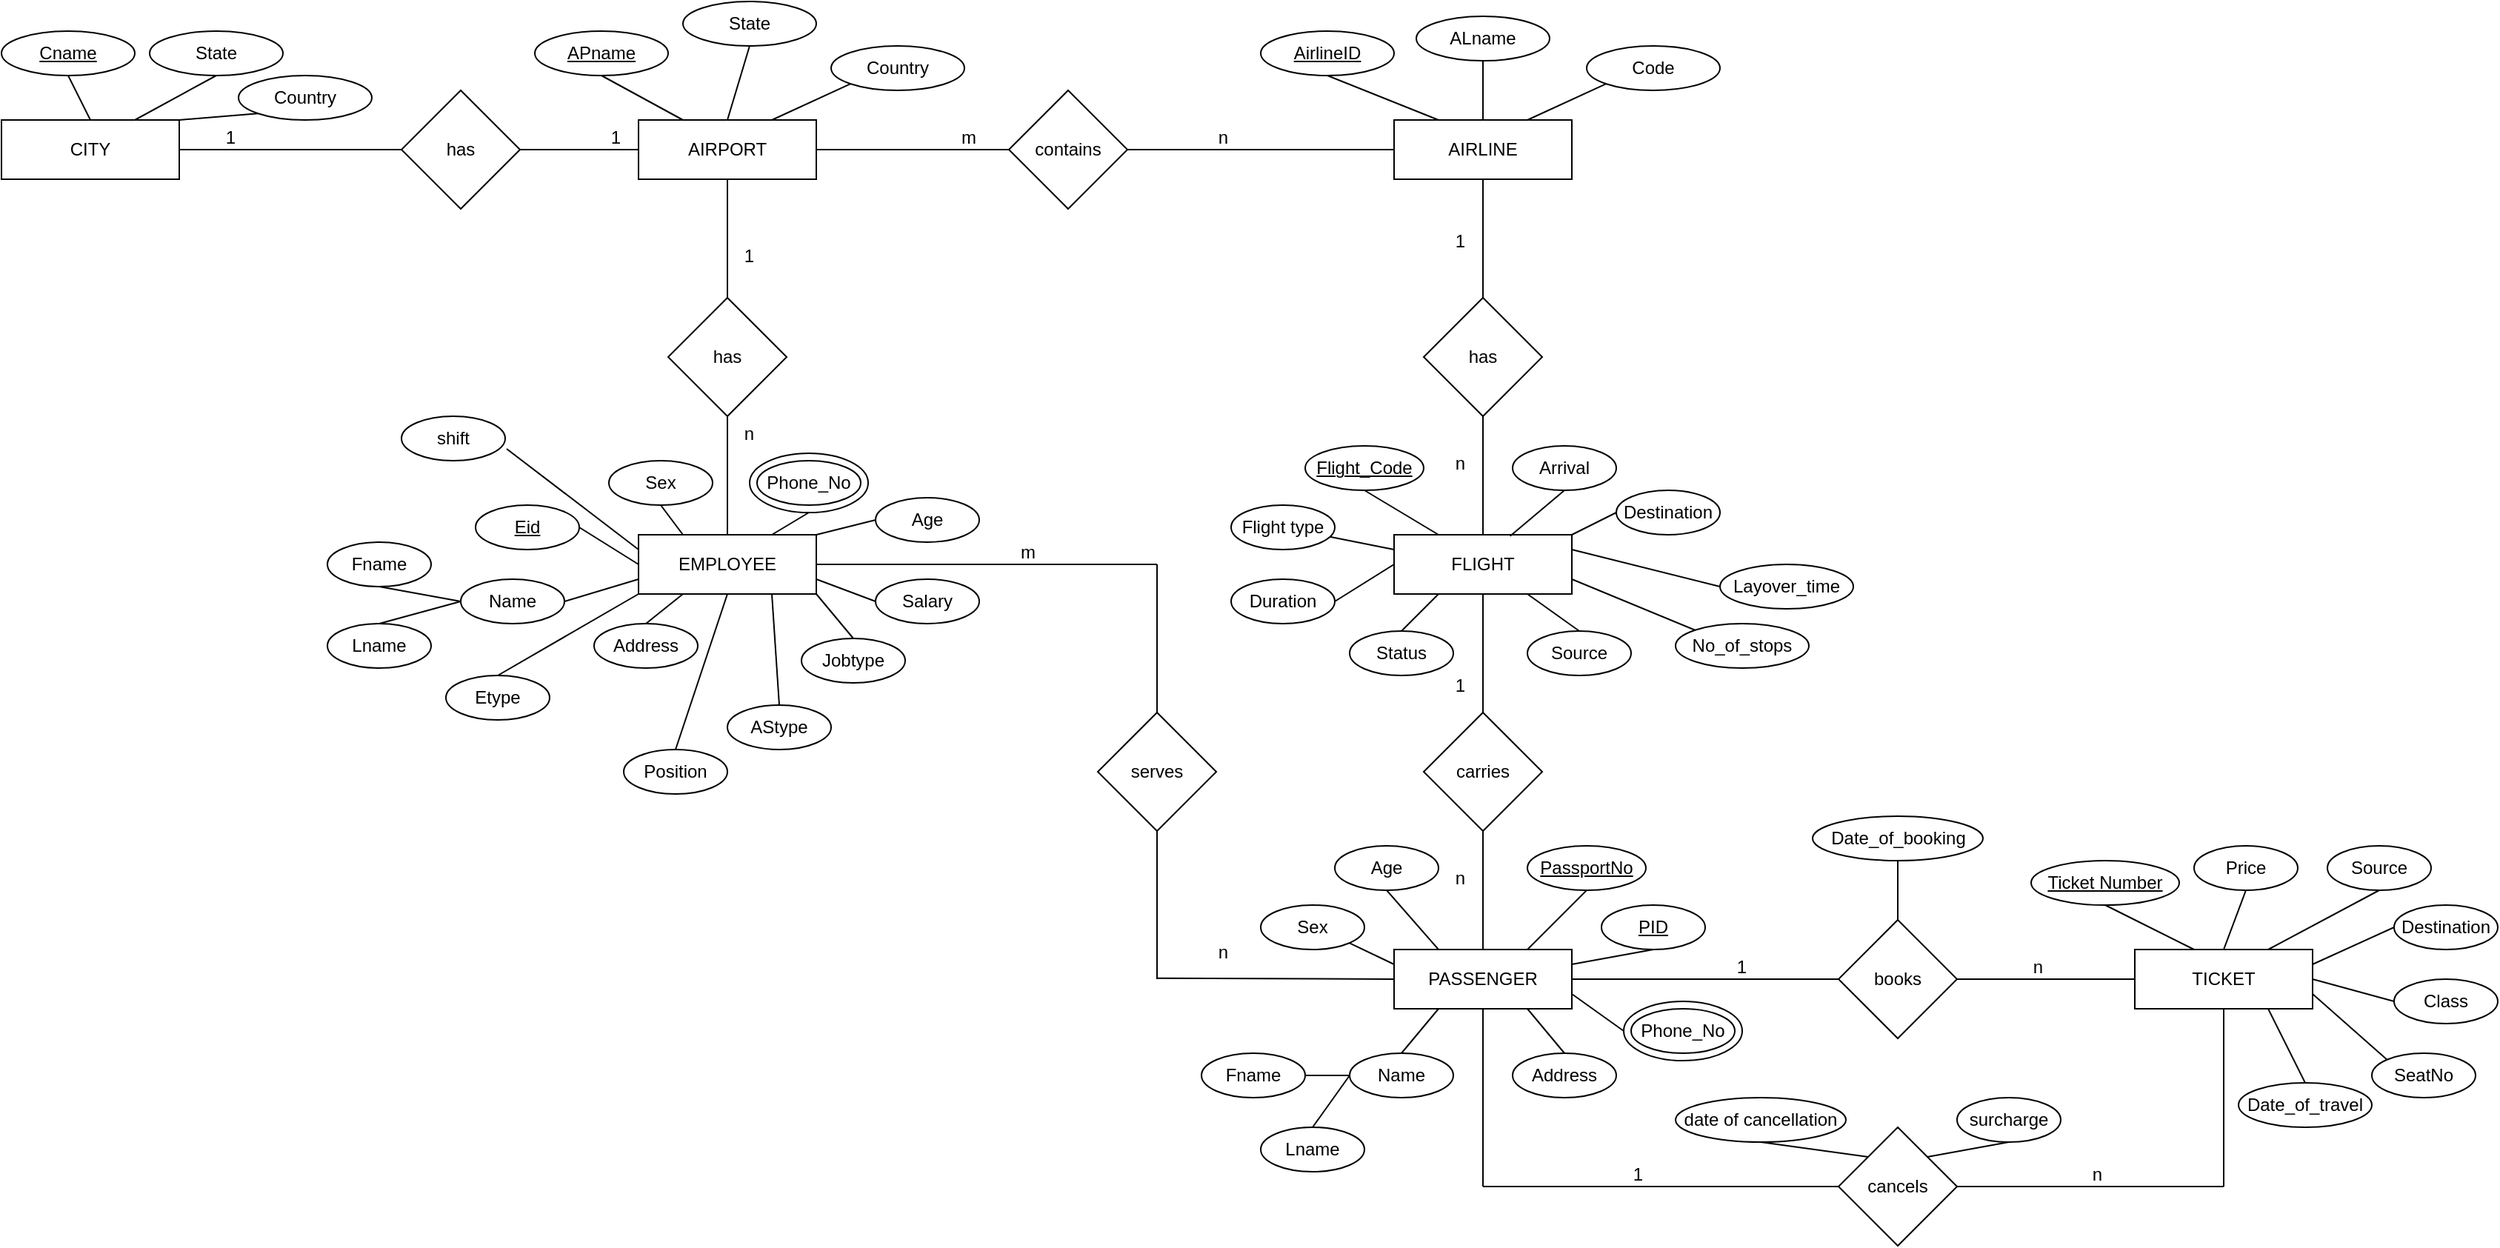 <mxfile version="25.0.1">
  <diagram name="Page-1" id="DBFOczZi0pU3h_HqHNN_">
    <mxGraphModel dx="822" dy="508" grid="1" gridSize="10" guides="1" tooltips="1" connect="1" arrows="1" fold="1" page="1" pageScale="1" pageWidth="1700" pageHeight="1100" math="0" shadow="0">
      <root>
        <mxCell id="0" />
        <mxCell id="1" parent="0" />
        <mxCell id="J7_f9UvJToc5HEitAdjO-156" value="Phone" style="ellipse;whiteSpace=wrap;html=1;" parent="1" vertex="1">
          <mxGeometry x="1095" y="675" width="80" height="40" as="geometry" />
        </mxCell>
        <mxCell id="J7_f9UvJToc5HEitAdjO-72" value="Phone" style="ellipse;whiteSpace=wrap;html=1;fillStyle=auto;" parent="1" vertex="1">
          <mxGeometry x="505" y="305" width="80" height="40" as="geometry" />
        </mxCell>
        <mxCell id="WPUgw3aDF1IEapU8jd4O-1" value="CITY" style="rounded=0;whiteSpace=wrap;html=1;" parent="1" vertex="1">
          <mxGeometry y="80" width="120" height="40" as="geometry" />
        </mxCell>
        <mxCell id="WPUgw3aDF1IEapU8jd4O-2" value="&lt;u&gt;Cname&lt;/u&gt;" style="ellipse;whiteSpace=wrap;html=1;" parent="1" vertex="1">
          <mxGeometry y="20" width="90" height="30" as="geometry" />
        </mxCell>
        <mxCell id="J7_f9UvJToc5HEitAdjO-13" value="" style="endArrow=none;html=1;rounded=0;exitX=0.5;exitY=0;exitDx=0;exitDy=0;entryX=0.5;entryY=1;entryDx=0;entryDy=0;" parent="1" source="WPUgw3aDF1IEapU8jd4O-1" target="WPUgw3aDF1IEapU8jd4O-2" edge="1">
          <mxGeometry width="50" height="50" relative="1" as="geometry">
            <mxPoint x="10" y="100" as="sourcePoint" />
            <mxPoint x="70" y="60" as="targetPoint" />
          </mxGeometry>
        </mxCell>
        <mxCell id="J7_f9UvJToc5HEitAdjO-14" value="State" style="ellipse;whiteSpace=wrap;html=1;" parent="1" vertex="1">
          <mxGeometry x="100" y="20" width="90" height="30" as="geometry" />
        </mxCell>
        <mxCell id="J7_f9UvJToc5HEitAdjO-15" value="Country" style="ellipse;whiteSpace=wrap;html=1;" parent="1" vertex="1">
          <mxGeometry x="160" y="50" width="90" height="30" as="geometry" />
        </mxCell>
        <mxCell id="J7_f9UvJToc5HEitAdjO-16" value="" style="endArrow=none;html=1;rounded=0;entryX=0.5;entryY=1;entryDx=0;entryDy=0;exitX=0.75;exitY=0;exitDx=0;exitDy=0;" parent="1" source="WPUgw3aDF1IEapU8jd4O-1" target="J7_f9UvJToc5HEitAdjO-14" edge="1">
          <mxGeometry width="50" height="50" relative="1" as="geometry">
            <mxPoint x="70" y="110" as="sourcePoint" />
            <mxPoint x="120" y="60" as="targetPoint" />
          </mxGeometry>
        </mxCell>
        <mxCell id="J7_f9UvJToc5HEitAdjO-17" value="" style="endArrow=none;html=1;rounded=0;entryX=0;entryY=1;entryDx=0;entryDy=0;exitX=1;exitY=0;exitDx=0;exitDy=0;" parent="1" source="WPUgw3aDF1IEapU8jd4O-1" target="J7_f9UvJToc5HEitAdjO-15" edge="1">
          <mxGeometry width="50" height="50" relative="1" as="geometry">
            <mxPoint x="110" y="140" as="sourcePoint" />
            <mxPoint x="160" y="90" as="targetPoint" />
          </mxGeometry>
        </mxCell>
        <mxCell id="J7_f9UvJToc5HEitAdjO-19" value="has" style="rhombus;whiteSpace=wrap;html=1;" parent="1" vertex="1">
          <mxGeometry x="270" y="60" width="80" height="80" as="geometry" />
        </mxCell>
        <mxCell id="J7_f9UvJToc5HEitAdjO-22" value="AIRPORT" style="rounded=0;whiteSpace=wrap;html=1;" parent="1" vertex="1">
          <mxGeometry x="430" y="80" width="120" height="40" as="geometry" />
        </mxCell>
        <mxCell id="J7_f9UvJToc5HEitAdjO-23" value="Country" style="ellipse;whiteSpace=wrap;html=1;" parent="1" vertex="1">
          <mxGeometry x="560" y="30" width="90" height="30" as="geometry" />
        </mxCell>
        <mxCell id="J7_f9UvJToc5HEitAdjO-24" value="State" style="ellipse;whiteSpace=wrap;html=1;" parent="1" vertex="1">
          <mxGeometry x="460" width="90" height="30" as="geometry" />
        </mxCell>
        <mxCell id="J7_f9UvJToc5HEitAdjO-25" value="&lt;u&gt;APname&lt;/u&gt;" style="ellipse;whiteSpace=wrap;html=1;" parent="1" vertex="1">
          <mxGeometry x="360" y="20" width="90" height="30" as="geometry" />
        </mxCell>
        <mxCell id="J7_f9UvJToc5HEitAdjO-26" value="" style="endArrow=none;html=1;rounded=0;entryX=0.5;entryY=1;entryDx=0;entryDy=0;exitX=0.25;exitY=0;exitDx=0;exitDy=0;" parent="1" source="J7_f9UvJToc5HEitAdjO-22" target="J7_f9UvJToc5HEitAdjO-25" edge="1">
          <mxGeometry width="50" height="50" relative="1" as="geometry">
            <mxPoint x="440" y="100" as="sourcePoint" />
            <mxPoint x="490" y="50" as="targetPoint" />
          </mxGeometry>
        </mxCell>
        <mxCell id="J7_f9UvJToc5HEitAdjO-27" value="" style="endArrow=none;html=1;rounded=0;entryX=0;entryY=1;entryDx=0;entryDy=0;exitX=0.75;exitY=0;exitDx=0;exitDy=0;" parent="1" source="J7_f9UvJToc5HEitAdjO-22" target="J7_f9UvJToc5HEitAdjO-23" edge="1">
          <mxGeometry width="50" height="50" relative="1" as="geometry">
            <mxPoint x="560" y="80" as="sourcePoint" />
            <mxPoint x="505" y="50" as="targetPoint" />
          </mxGeometry>
        </mxCell>
        <mxCell id="J7_f9UvJToc5HEitAdjO-28" value="" style="endArrow=none;html=1;rounded=0;entryX=0.5;entryY=1;entryDx=0;entryDy=0;exitX=0.5;exitY=0;exitDx=0;exitDy=0;" parent="1" source="J7_f9UvJToc5HEitAdjO-22" target="J7_f9UvJToc5HEitAdjO-24" edge="1">
          <mxGeometry width="50" height="50" relative="1" as="geometry">
            <mxPoint x="532.5" y="70" as="sourcePoint" />
            <mxPoint x="477.5" y="40" as="targetPoint" />
          </mxGeometry>
        </mxCell>
        <mxCell id="J7_f9UvJToc5HEitAdjO-29" value="" style="endArrow=none;html=1;rounded=0;exitX=1;exitY=0.5;exitDx=0;exitDy=0;entryX=0;entryY=0.5;entryDx=0;entryDy=0;" parent="1" source="J7_f9UvJToc5HEitAdjO-22" target="J7_f9UvJToc5HEitAdjO-31" edge="1">
          <mxGeometry width="50" height="50" relative="1" as="geometry">
            <mxPoint x="570" y="99.5" as="sourcePoint" />
            <mxPoint x="670" y="110" as="targetPoint" />
          </mxGeometry>
        </mxCell>
        <mxCell id="J7_f9UvJToc5HEitAdjO-31" value="contains" style="rhombus;whiteSpace=wrap;html=1;" parent="1" vertex="1">
          <mxGeometry x="680" y="60" width="80" height="80" as="geometry" />
        </mxCell>
        <mxCell id="J7_f9UvJToc5HEitAdjO-34" value="AIRLINE" style="rounded=0;whiteSpace=wrap;html=1;" parent="1" vertex="1">
          <mxGeometry x="940" y="80" width="120" height="40" as="geometry" />
        </mxCell>
        <mxCell id="J7_f9UvJToc5HEitAdjO-35" value="Code" style="ellipse;whiteSpace=wrap;html=1;" parent="1" vertex="1">
          <mxGeometry x="1070" y="30" width="90" height="30" as="geometry" />
        </mxCell>
        <mxCell id="J7_f9UvJToc5HEitAdjO-36" value="ALname" style="ellipse;whiteSpace=wrap;html=1;" parent="1" vertex="1">
          <mxGeometry x="955" y="10" width="90" height="30" as="geometry" />
        </mxCell>
        <mxCell id="J7_f9UvJToc5HEitAdjO-37" value="&lt;u&gt;AirlineID&lt;/u&gt;" style="ellipse;whiteSpace=wrap;html=1;" parent="1" vertex="1">
          <mxGeometry x="850" y="20" width="90" height="30" as="geometry" />
        </mxCell>
        <mxCell id="J7_f9UvJToc5HEitAdjO-38" value="" style="endArrow=none;html=1;rounded=0;entryX=0.5;entryY=1;entryDx=0;entryDy=0;exitX=0.25;exitY=0;exitDx=0;exitDy=0;" parent="1" source="J7_f9UvJToc5HEitAdjO-34" target="J7_f9UvJToc5HEitAdjO-37" edge="1">
          <mxGeometry width="50" height="50" relative="1" as="geometry">
            <mxPoint x="860" y="110" as="sourcePoint" />
            <mxPoint x="910" y="60" as="targetPoint" />
          </mxGeometry>
        </mxCell>
        <mxCell id="J7_f9UvJToc5HEitAdjO-39" value="" style="endArrow=none;html=1;rounded=0;entryX=0.5;entryY=1;entryDx=0;entryDy=0;exitX=0.5;exitY=0;exitDx=0;exitDy=0;" parent="1" source="J7_f9UvJToc5HEitAdjO-34" target="J7_f9UvJToc5HEitAdjO-36" edge="1">
          <mxGeometry width="50" height="50" relative="1" as="geometry">
            <mxPoint x="890" y="100" as="sourcePoint" />
            <mxPoint x="940" y="50" as="targetPoint" />
          </mxGeometry>
        </mxCell>
        <mxCell id="J7_f9UvJToc5HEitAdjO-40" value="" style="endArrow=none;html=1;rounded=0;entryX=0;entryY=1;entryDx=0;entryDy=0;exitX=0.75;exitY=0;exitDx=0;exitDy=0;" parent="1" source="J7_f9UvJToc5HEitAdjO-34" target="J7_f9UvJToc5HEitAdjO-35" edge="1">
          <mxGeometry width="50" height="50" relative="1" as="geometry">
            <mxPoint x="930" y="70" as="sourcePoint" />
            <mxPoint x="940" y="50" as="targetPoint" />
          </mxGeometry>
        </mxCell>
        <mxCell id="J7_f9UvJToc5HEitAdjO-42" value="has" style="rhombus;whiteSpace=wrap;html=1;" parent="1" vertex="1">
          <mxGeometry x="960" y="200" width="80" height="80" as="geometry" />
        </mxCell>
        <mxCell id="J7_f9UvJToc5HEitAdjO-46" value="has" style="rhombus;whiteSpace=wrap;html=1;" parent="1" vertex="1">
          <mxGeometry x="450" y="200" width="80" height="80" as="geometry" />
        </mxCell>
        <mxCell id="J7_f9UvJToc5HEitAdjO-48" value="" style="endArrow=none;html=1;rounded=0;entryX=0.5;entryY=1;entryDx=0;entryDy=0;exitX=0.5;exitY=0;exitDx=0;exitDy=0;" parent="1" source="J7_f9UvJToc5HEitAdjO-49" target="J7_f9UvJToc5HEitAdjO-46" edge="1">
          <mxGeometry width="50" height="50" relative="1" as="geometry">
            <mxPoint x="490" y="340" as="sourcePoint" />
            <mxPoint x="560" y="340" as="targetPoint" />
          </mxGeometry>
        </mxCell>
        <mxCell id="J7_f9UvJToc5HEitAdjO-49" value="EMPLOYEE" style="rounded=0;whiteSpace=wrap;html=1;" parent="1" vertex="1">
          <mxGeometry x="430" y="360" width="120" height="40" as="geometry" />
        </mxCell>
        <mxCell id="J7_f9UvJToc5HEitAdjO-59" value="Phone_No" style="ellipse;whiteSpace=wrap;html=1;fillStyle=auto;" parent="1" vertex="1">
          <mxGeometry x="510" y="310" width="70" height="30" as="geometry" />
        </mxCell>
        <mxCell id="J7_f9UvJToc5HEitAdjO-60" value="Age" style="ellipse;whiteSpace=wrap;html=1;" parent="1" vertex="1">
          <mxGeometry x="590" y="335" width="70" height="30" as="geometry" />
        </mxCell>
        <mxCell id="J7_f9UvJToc5HEitAdjO-61" value="Salary" style="ellipse;whiteSpace=wrap;html=1;" parent="1" vertex="1">
          <mxGeometry x="590" y="390" width="70" height="30" as="geometry" />
        </mxCell>
        <mxCell id="J7_f9UvJToc5HEitAdjO-62" value="Jobtype" style="ellipse;whiteSpace=wrap;html=1;" parent="1" vertex="1">
          <mxGeometry x="540" y="430" width="70" height="30" as="geometry" />
        </mxCell>
        <mxCell id="J7_f9UvJToc5HEitAdjO-63" value="Address" style="ellipse;whiteSpace=wrap;html=1;" parent="1" vertex="1">
          <mxGeometry x="400" y="420" width="70" height="30" as="geometry" />
        </mxCell>
        <mxCell id="J7_f9UvJToc5HEitAdjO-64" value="Lname" style="ellipse;whiteSpace=wrap;html=1;" parent="1" vertex="1">
          <mxGeometry x="220" y="420" width="70" height="30" as="geometry" />
        </mxCell>
        <mxCell id="J7_f9UvJToc5HEitAdjO-65" value="Fname" style="ellipse;whiteSpace=wrap;html=1;" parent="1" vertex="1">
          <mxGeometry x="220" y="365" width="70" height="30" as="geometry" />
        </mxCell>
        <mxCell id="J7_f9UvJToc5HEitAdjO-66" value="Name" style="ellipse;whiteSpace=wrap;html=1;" parent="1" vertex="1">
          <mxGeometry x="310" y="390" width="70" height="30" as="geometry" />
        </mxCell>
        <mxCell id="J7_f9UvJToc5HEitAdjO-67" value="&lt;u&gt;Eid&lt;/u&gt;" style="ellipse;whiteSpace=wrap;html=1;" parent="1" vertex="1">
          <mxGeometry x="320" y="340" width="70" height="30" as="geometry" />
        </mxCell>
        <mxCell id="J7_f9UvJToc5HEitAdjO-68" value="Sex" style="ellipse;whiteSpace=wrap;html=1;" parent="1" vertex="1">
          <mxGeometry x="410" y="310" width="70" height="30" as="geometry" />
        </mxCell>
        <mxCell id="J7_f9UvJToc5HEitAdjO-69" value="" style="endArrow=none;html=1;rounded=0;entryX=0;entryY=0.5;entryDx=0;entryDy=0;exitX=1;exitY=0;exitDx=0;exitDy=0;" parent="1" source="J7_f9UvJToc5HEitAdjO-49" target="J7_f9UvJToc5HEitAdjO-60" edge="1">
          <mxGeometry width="50" height="50" relative="1" as="geometry">
            <mxPoint x="490" y="400" as="sourcePoint" />
            <mxPoint x="540" y="350" as="targetPoint" />
          </mxGeometry>
        </mxCell>
        <mxCell id="J7_f9UvJToc5HEitAdjO-70" value="" style="endArrow=none;html=1;rounded=0;entryX=0.5;entryY=1;entryDx=0;entryDy=0;exitX=0.75;exitY=0;exitDx=0;exitDy=0;" parent="1" source="J7_f9UvJToc5HEitAdjO-49" target="J7_f9UvJToc5HEitAdjO-72" edge="1">
          <mxGeometry width="50" height="50" relative="1" as="geometry">
            <mxPoint x="460" y="400" as="sourcePoint" />
            <mxPoint x="510" y="350" as="targetPoint" />
          </mxGeometry>
        </mxCell>
        <mxCell id="J7_f9UvJToc5HEitAdjO-73" value="" style="endArrow=none;html=1;rounded=0;entryX=0;entryY=0.5;entryDx=0;entryDy=0;exitX=1;exitY=0.75;exitDx=0;exitDy=0;" parent="1" source="J7_f9UvJToc5HEitAdjO-49" target="J7_f9UvJToc5HEitAdjO-61" edge="1">
          <mxGeometry width="50" height="50" relative="1" as="geometry">
            <mxPoint x="490" y="430" as="sourcePoint" />
            <mxPoint x="540" y="380" as="targetPoint" />
          </mxGeometry>
        </mxCell>
        <mxCell id="J7_f9UvJToc5HEitAdjO-74" value="" style="endArrow=none;html=1;rounded=0;entryX=1;entryY=1;entryDx=0;entryDy=0;exitX=0.5;exitY=0;exitDx=0;exitDy=0;" parent="1" source="J7_f9UvJToc5HEitAdjO-62" target="J7_f9UvJToc5HEitAdjO-49" edge="1">
          <mxGeometry width="50" height="50" relative="1" as="geometry">
            <mxPoint x="450" y="490" as="sourcePoint" />
            <mxPoint x="500" y="440" as="targetPoint" />
          </mxGeometry>
        </mxCell>
        <mxCell id="J7_f9UvJToc5HEitAdjO-75" value="" style="endArrow=none;html=1;rounded=0;exitX=0.5;exitY=0;exitDx=0;exitDy=0;entryX=0.25;entryY=1;entryDx=0;entryDy=0;" parent="1" source="J7_f9UvJToc5HEitAdjO-63" target="J7_f9UvJToc5HEitAdjO-49" edge="1">
          <mxGeometry width="50" height="50" relative="1" as="geometry">
            <mxPoint x="465" y="480" as="sourcePoint" />
            <mxPoint x="515" y="430" as="targetPoint" />
          </mxGeometry>
        </mxCell>
        <mxCell id="J7_f9UvJToc5HEitAdjO-76" value="" style="endArrow=none;html=1;rounded=0;entryX=0;entryY=0.75;entryDx=0;entryDy=0;exitX=1;exitY=0.5;exitDx=0;exitDy=0;" parent="1" source="J7_f9UvJToc5HEitAdjO-66" target="J7_f9UvJToc5HEitAdjO-49" edge="1">
          <mxGeometry width="50" height="50" relative="1" as="geometry">
            <mxPoint x="350" y="460" as="sourcePoint" />
            <mxPoint x="400" y="410" as="targetPoint" />
          </mxGeometry>
        </mxCell>
        <mxCell id="J7_f9UvJToc5HEitAdjO-77" value="" style="endArrow=none;html=1;rounded=0;entryX=0;entryY=0.5;entryDx=0;entryDy=0;exitX=1;exitY=0.5;exitDx=0;exitDy=0;" parent="1" source="J7_f9UvJToc5HEitAdjO-67" target="J7_f9UvJToc5HEitAdjO-49" edge="1">
          <mxGeometry width="50" height="50" relative="1" as="geometry">
            <mxPoint x="360" y="430" as="sourcePoint" />
            <mxPoint x="410" y="380" as="targetPoint" />
          </mxGeometry>
        </mxCell>
        <mxCell id="J7_f9UvJToc5HEitAdjO-78" value="" style="endArrow=none;html=1;rounded=0;entryX=0.5;entryY=1;entryDx=0;entryDy=0;exitX=0.25;exitY=0;exitDx=0;exitDy=0;" parent="1" source="J7_f9UvJToc5HEitAdjO-49" target="J7_f9UvJToc5HEitAdjO-68" edge="1">
          <mxGeometry width="50" height="50" relative="1" as="geometry">
            <mxPoint x="490" y="430" as="sourcePoint" />
            <mxPoint x="540" y="380" as="targetPoint" />
          </mxGeometry>
        </mxCell>
        <mxCell id="J7_f9UvJToc5HEitAdjO-79" value="" style="endArrow=none;html=1;rounded=0;entryX=0;entryY=0.5;entryDx=0;entryDy=0;exitX=0.5;exitY=1;exitDx=0;exitDy=0;" parent="1" source="J7_f9UvJToc5HEitAdjO-65" target="J7_f9UvJToc5HEitAdjO-66" edge="1">
          <mxGeometry width="50" height="50" relative="1" as="geometry">
            <mxPoint x="260" y="490" as="sourcePoint" />
            <mxPoint x="310" y="440" as="targetPoint" />
          </mxGeometry>
        </mxCell>
        <mxCell id="J7_f9UvJToc5HEitAdjO-80" value="" style="endArrow=none;html=1;rounded=0;entryX=0;entryY=0.5;entryDx=0;entryDy=0;exitX=0.5;exitY=0;exitDx=0;exitDy=0;" parent="1" source="J7_f9UvJToc5HEitAdjO-64" target="J7_f9UvJToc5HEitAdjO-66" edge="1">
          <mxGeometry width="50" height="50" relative="1" as="geometry">
            <mxPoint x="265" y="405" as="sourcePoint" />
            <mxPoint x="320" y="415" as="targetPoint" />
          </mxGeometry>
        </mxCell>
        <mxCell id="J7_f9UvJToc5HEitAdjO-101" value="AStype" style="ellipse;whiteSpace=wrap;html=1;" parent="1" vertex="1">
          <mxGeometry x="490" y="475" width="70" height="30" as="geometry" />
        </mxCell>
        <mxCell id="J7_f9UvJToc5HEitAdjO-102" value="Position" style="ellipse;whiteSpace=wrap;html=1;" parent="1" vertex="1">
          <mxGeometry x="420" y="505" width="70" height="30" as="geometry" />
        </mxCell>
        <mxCell id="J7_f9UvJToc5HEitAdjO-103" value="shift" style="ellipse;whiteSpace=wrap;html=1;" parent="1" vertex="1">
          <mxGeometry x="270" y="280" width="70" height="30" as="geometry" />
        </mxCell>
        <mxCell id="J7_f9UvJToc5HEitAdjO-104" value="Etype" style="ellipse;whiteSpace=wrap;html=1;" parent="1" vertex="1">
          <mxGeometry x="300" y="455" width="70" height="30" as="geometry" />
        </mxCell>
        <mxCell id="J7_f9UvJToc5HEitAdjO-106" value="" style="endArrow=none;html=1;rounded=0;entryX=0;entryY=1;entryDx=0;entryDy=0;exitX=0.5;exitY=0;exitDx=0;exitDy=0;" parent="1" source="J7_f9UvJToc5HEitAdjO-104" target="J7_f9UvJToc5HEitAdjO-49" edge="1">
          <mxGeometry width="50" height="50" relative="1" as="geometry">
            <mxPoint x="240" y="660" as="sourcePoint" />
            <mxPoint x="325" y="590" as="targetPoint" />
          </mxGeometry>
        </mxCell>
        <mxCell id="J7_f9UvJToc5HEitAdjO-107" value="" style="endArrow=none;html=1;rounded=0;entryX=1.014;entryY=0.733;entryDx=0;entryDy=0;exitX=0;exitY=0.25;exitDx=0;exitDy=0;entryPerimeter=0;" parent="1" source="J7_f9UvJToc5HEitAdjO-49" target="J7_f9UvJToc5HEitAdjO-103" edge="1">
          <mxGeometry width="50" height="50" relative="1" as="geometry">
            <mxPoint x="430" y="590" as="sourcePoint" />
            <mxPoint x="560" y="540" as="targetPoint" />
          </mxGeometry>
        </mxCell>
        <mxCell id="J7_f9UvJToc5HEitAdjO-108" value="" style="endArrow=none;html=1;rounded=0;entryX=0.5;entryY=1;entryDx=0;entryDy=0;exitX=0.5;exitY=0;exitDx=0;exitDy=0;" parent="1" source="J7_f9UvJToc5HEitAdjO-102" target="J7_f9UvJToc5HEitAdjO-49" edge="1">
          <mxGeometry width="50" height="50" relative="1" as="geometry">
            <mxPoint x="560" y="600" as="sourcePoint" />
            <mxPoint x="535" y="590" as="targetPoint" />
          </mxGeometry>
        </mxCell>
        <mxCell id="J7_f9UvJToc5HEitAdjO-109" value="" style="endArrow=none;html=1;rounded=0;exitX=0.5;exitY=0;exitDx=0;exitDy=0;entryX=0.75;entryY=1;entryDx=0;entryDy=0;" parent="1" source="J7_f9UvJToc5HEitAdjO-101" target="J7_f9UvJToc5HEitAdjO-49" edge="1">
          <mxGeometry width="50" height="50" relative="1" as="geometry">
            <mxPoint x="590" y="610" as="sourcePoint" />
            <mxPoint x="645" y="590" as="targetPoint" />
          </mxGeometry>
        </mxCell>
        <mxCell id="J7_f9UvJToc5HEitAdjO-110" value="" style="endArrow=none;html=1;rounded=0;exitX=1;exitY=0.5;exitDx=0;exitDy=0;" parent="1" source="J7_f9UvJToc5HEitAdjO-49" edge="1">
          <mxGeometry width="50" height="50" relative="1" as="geometry">
            <mxPoint x="700" y="415" as="sourcePoint" />
            <mxPoint x="780" y="380" as="targetPoint" />
          </mxGeometry>
        </mxCell>
        <mxCell id="J7_f9UvJToc5HEitAdjO-111" value="" style="endArrow=none;html=1;rounded=0;exitX=0.5;exitY=0;exitDx=0;exitDy=0;" parent="1" source="J7_f9UvJToc5HEitAdjO-112" edge="1">
          <mxGeometry width="50" height="50" relative="1" as="geometry">
            <mxPoint x="820" y="490" as="sourcePoint" />
            <mxPoint x="780" y="380" as="targetPoint" />
          </mxGeometry>
        </mxCell>
        <mxCell id="J7_f9UvJToc5HEitAdjO-112" value="serves" style="rhombus;whiteSpace=wrap;html=1;" parent="1" vertex="1">
          <mxGeometry x="740" y="480" width="80" height="80" as="geometry" />
        </mxCell>
        <mxCell id="J7_f9UvJToc5HEitAdjO-113" value="" style="endArrow=none;html=1;rounded=0;entryX=0.5;entryY=1;entryDx=0;entryDy=0;" parent="1" target="J7_f9UvJToc5HEitAdjO-112" edge="1">
          <mxGeometry width="50" height="50" relative="1" as="geometry">
            <mxPoint x="780" y="660" as="sourcePoint" />
            <mxPoint x="860" y="610" as="targetPoint" />
          </mxGeometry>
        </mxCell>
        <mxCell id="J7_f9UvJToc5HEitAdjO-114" value="" style="endArrow=none;html=1;rounded=0;entryX=0;entryY=0.5;entryDx=0;entryDy=0;" parent="1" target="J7_f9UvJToc5HEitAdjO-137" edge="1">
          <mxGeometry width="50" height="50" relative="1" as="geometry">
            <mxPoint x="780" y="659.41" as="sourcePoint" />
            <mxPoint x="860" y="659.41" as="targetPoint" />
          </mxGeometry>
        </mxCell>
        <mxCell id="J7_f9UvJToc5HEitAdjO-116" value="FLIGHT" style="rounded=0;whiteSpace=wrap;html=1;" parent="1" vertex="1">
          <mxGeometry x="940" y="360" width="120" height="40" as="geometry" />
        </mxCell>
        <mxCell id="J7_f9UvJToc5HEitAdjO-117" value="&lt;u&gt;Flight_Code&lt;/u&gt;" style="ellipse;whiteSpace=wrap;html=1;" parent="1" vertex="1">
          <mxGeometry x="880" y="300" width="80" height="30" as="geometry" />
        </mxCell>
        <mxCell id="J7_f9UvJToc5HEitAdjO-118" value="Flight type" style="ellipse;whiteSpace=wrap;html=1;" parent="1" vertex="1">
          <mxGeometry x="830" y="340" width="70" height="30" as="geometry" />
        </mxCell>
        <mxCell id="J7_f9UvJToc5HEitAdjO-119" value="Duration" style="ellipse;whiteSpace=wrap;html=1;" parent="1" vertex="1">
          <mxGeometry x="830" y="390" width="70" height="30" as="geometry" />
        </mxCell>
        <mxCell id="J7_f9UvJToc5HEitAdjO-120" value="Status" style="ellipse;whiteSpace=wrap;html=1;" parent="1" vertex="1">
          <mxGeometry x="910" y="425" width="70" height="30" as="geometry" />
        </mxCell>
        <mxCell id="J7_f9UvJToc5HEitAdjO-122" value="Arrival" style="ellipse;whiteSpace=wrap;html=1;" parent="1" vertex="1">
          <mxGeometry x="1020" y="300" width="70" height="30" as="geometry" />
        </mxCell>
        <mxCell id="J7_f9UvJToc5HEitAdjO-123" value="Destination" style="ellipse;whiteSpace=wrap;html=1;" parent="1" vertex="1">
          <mxGeometry x="1090" y="330" width="70" height="30" as="geometry" />
        </mxCell>
        <mxCell id="J7_f9UvJToc5HEitAdjO-124" value="Source" style="ellipse;whiteSpace=wrap;html=1;" parent="1" vertex="1">
          <mxGeometry x="1030" y="425" width="70" height="30" as="geometry" />
        </mxCell>
        <mxCell id="J7_f9UvJToc5HEitAdjO-127" value="" style="endArrow=none;html=1;rounded=0;entryX=0.25;entryY=0;entryDx=0;entryDy=0;exitX=0.5;exitY=1;exitDx=0;exitDy=0;" parent="1" source="J7_f9UvJToc5HEitAdjO-117" target="J7_f9UvJToc5HEitAdjO-116" edge="1">
          <mxGeometry width="50" height="50" relative="1" as="geometry">
            <mxPoint x="870" y="490" as="sourcePoint" />
            <mxPoint x="920" y="440" as="targetPoint" />
          </mxGeometry>
        </mxCell>
        <mxCell id="J7_f9UvJToc5HEitAdjO-128" value="" style="endArrow=none;html=1;rounded=0;entryX=0;entryY=0.25;entryDx=0;entryDy=0;" parent="1" source="J7_f9UvJToc5HEitAdjO-118" target="J7_f9UvJToc5HEitAdjO-116" edge="1">
          <mxGeometry width="50" height="50" relative="1" as="geometry">
            <mxPoint x="870" y="470" as="sourcePoint" />
            <mxPoint x="920" y="420" as="targetPoint" />
          </mxGeometry>
        </mxCell>
        <mxCell id="J7_f9UvJToc5HEitAdjO-129" value="" style="endArrow=none;html=1;rounded=0;entryX=0;entryY=0.5;entryDx=0;entryDy=0;exitX=1;exitY=0.5;exitDx=0;exitDy=0;" parent="1" source="J7_f9UvJToc5HEitAdjO-119" target="J7_f9UvJToc5HEitAdjO-116" edge="1">
          <mxGeometry width="50" height="50" relative="1" as="geometry">
            <mxPoint x="870" y="470" as="sourcePoint" />
            <mxPoint x="920" y="420" as="targetPoint" />
          </mxGeometry>
        </mxCell>
        <mxCell id="J7_f9UvJToc5HEitAdjO-130" value="" style="endArrow=none;html=1;rounded=0;entryX=0.5;entryY=0;entryDx=0;entryDy=0;exitX=0.25;exitY=1;exitDx=0;exitDy=0;" parent="1" source="J7_f9UvJToc5HEitAdjO-116" target="J7_f9UvJToc5HEitAdjO-120" edge="1">
          <mxGeometry width="50" height="50" relative="1" as="geometry">
            <mxPoint x="870" y="470" as="sourcePoint" />
            <mxPoint x="920" y="420" as="targetPoint" />
          </mxGeometry>
        </mxCell>
        <mxCell id="J7_f9UvJToc5HEitAdjO-131" value="" style="endArrow=none;html=1;rounded=0;entryX=0.5;entryY=0;entryDx=0;entryDy=0;exitX=0.75;exitY=1;exitDx=0;exitDy=0;" parent="1" source="J7_f9UvJToc5HEitAdjO-116" target="J7_f9UvJToc5HEitAdjO-124" edge="1">
          <mxGeometry width="50" height="50" relative="1" as="geometry">
            <mxPoint x="870" y="470" as="sourcePoint" />
            <mxPoint x="920" y="420" as="targetPoint" />
          </mxGeometry>
        </mxCell>
        <mxCell id="J7_f9UvJToc5HEitAdjO-132" value="" style="endArrow=none;html=1;rounded=0;entryX=0.5;entryY=1;entryDx=0;entryDy=0;exitX=0.653;exitY=0.021;exitDx=0;exitDy=0;exitPerimeter=0;" parent="1" source="J7_f9UvJToc5HEitAdjO-116" target="J7_f9UvJToc5HEitAdjO-122" edge="1">
          <mxGeometry width="50" height="50" relative="1" as="geometry">
            <mxPoint x="900" y="430" as="sourcePoint" />
            <mxPoint x="950" y="380" as="targetPoint" />
          </mxGeometry>
        </mxCell>
        <mxCell id="J7_f9UvJToc5HEitAdjO-133" value="" style="endArrow=none;html=1;rounded=0;entryX=0;entryY=0.5;entryDx=0;entryDy=0;" parent="1" target="J7_f9UvJToc5HEitAdjO-123" edge="1">
          <mxGeometry width="50" height="50" relative="1" as="geometry">
            <mxPoint x="1060" y="360" as="sourcePoint" />
            <mxPoint x="950" y="380" as="targetPoint" />
          </mxGeometry>
        </mxCell>
        <mxCell id="J7_f9UvJToc5HEitAdjO-135" value="carries" style="rhombus;whiteSpace=wrap;html=1;" parent="1" vertex="1">
          <mxGeometry x="960" y="480" width="80" height="80" as="geometry" />
        </mxCell>
        <mxCell id="J7_f9UvJToc5HEitAdjO-137" value="PASSENGER" style="rounded=0;whiteSpace=wrap;html=1;" parent="1" vertex="1">
          <mxGeometry x="940" y="640" width="120" height="40" as="geometry" />
        </mxCell>
        <mxCell id="J7_f9UvJToc5HEitAdjO-138" value="&lt;u&gt;PassportNo&lt;/u&gt;" style="ellipse;whiteSpace=wrap;html=1;" parent="1" vertex="1">
          <mxGeometry x="1030" y="570" width="80" height="30" as="geometry" />
        </mxCell>
        <mxCell id="J7_f9UvJToc5HEitAdjO-139" value="Name" style="ellipse;whiteSpace=wrap;html=1;" parent="1" vertex="1">
          <mxGeometry x="910" y="710" width="70" height="30" as="geometry" />
        </mxCell>
        <mxCell id="J7_f9UvJToc5HEitAdjO-140" value="Sex" style="ellipse;whiteSpace=wrap;html=1;" parent="1" vertex="1">
          <mxGeometry x="850" y="610" width="70" height="30" as="geometry" />
        </mxCell>
        <mxCell id="J7_f9UvJToc5HEitAdjO-141" value="Age" style="ellipse;whiteSpace=wrap;html=1;" parent="1" vertex="1">
          <mxGeometry x="900" y="570" width="70" height="30" as="geometry" />
        </mxCell>
        <mxCell id="J7_f9UvJToc5HEitAdjO-142" value="&lt;u&gt;PID&lt;/u&gt;" style="ellipse;whiteSpace=wrap;html=1;" parent="1" vertex="1">
          <mxGeometry x="1080" y="610" width="70" height="30" as="geometry" />
        </mxCell>
        <mxCell id="J7_f9UvJToc5HEitAdjO-143" value="Fname" style="ellipse;whiteSpace=wrap;html=1;" parent="1" vertex="1">
          <mxGeometry x="810" y="710" width="70" height="30" as="geometry" />
        </mxCell>
        <mxCell id="J7_f9UvJToc5HEitAdjO-144" value="Lname" style="ellipse;whiteSpace=wrap;html=1;" parent="1" vertex="1">
          <mxGeometry x="850" y="760" width="70" height="30" as="geometry" />
        </mxCell>
        <mxCell id="J7_f9UvJToc5HEitAdjO-145" value="Phone_No" style="ellipse;whiteSpace=wrap;html=1;" parent="1" vertex="1">
          <mxGeometry x="1100" y="680" width="70" height="30" as="geometry" />
        </mxCell>
        <mxCell id="J7_f9UvJToc5HEitAdjO-146" value="Address" style="ellipse;whiteSpace=wrap;html=1;" parent="1" vertex="1">
          <mxGeometry x="1020" y="710" width="70" height="30" as="geometry" />
        </mxCell>
        <mxCell id="J7_f9UvJToc5HEitAdjO-147" value="" style="endArrow=none;html=1;rounded=0;entryX=0.25;entryY=0;entryDx=0;entryDy=0;exitX=0.5;exitY=1;exitDx=0;exitDy=0;" parent="1" source="J7_f9UvJToc5HEitAdjO-141" target="J7_f9UvJToc5HEitAdjO-137" edge="1">
          <mxGeometry width="50" height="50" relative="1" as="geometry">
            <mxPoint x="920" y="630" as="sourcePoint" />
            <mxPoint x="970" y="580" as="targetPoint" />
          </mxGeometry>
        </mxCell>
        <mxCell id="J7_f9UvJToc5HEitAdjO-148" value="" style="endArrow=none;html=1;rounded=0;entryX=0;entryY=0.25;entryDx=0;entryDy=0;exitX=1;exitY=1;exitDx=0;exitDy=0;" parent="1" source="J7_f9UvJToc5HEitAdjO-140" target="J7_f9UvJToc5HEitAdjO-137" edge="1">
          <mxGeometry width="50" height="50" relative="1" as="geometry">
            <mxPoint x="920" y="630" as="sourcePoint" />
            <mxPoint x="970" y="580" as="targetPoint" />
          </mxGeometry>
        </mxCell>
        <mxCell id="J7_f9UvJToc5HEitAdjO-149" value="" style="endArrow=none;html=1;rounded=0;entryX=0.5;entryY=1;entryDx=0;entryDy=0;exitX=0.75;exitY=0;exitDx=0;exitDy=0;" parent="1" source="J7_f9UvJToc5HEitAdjO-137" target="J7_f9UvJToc5HEitAdjO-138" edge="1">
          <mxGeometry width="50" height="50" relative="1" as="geometry">
            <mxPoint x="1000" y="660" as="sourcePoint" />
            <mxPoint x="1050" y="610" as="targetPoint" />
          </mxGeometry>
        </mxCell>
        <mxCell id="J7_f9UvJToc5HEitAdjO-150" value="" style="endArrow=none;html=1;rounded=0;entryX=0.5;entryY=1;entryDx=0;entryDy=0;exitX=1;exitY=0.25;exitDx=0;exitDy=0;" parent="1" source="J7_f9UvJToc5HEitAdjO-137" target="J7_f9UvJToc5HEitAdjO-142" edge="1">
          <mxGeometry width="50" height="50" relative="1" as="geometry">
            <mxPoint x="1030" y="670" as="sourcePoint" />
            <mxPoint x="1080" y="620" as="targetPoint" />
          </mxGeometry>
        </mxCell>
        <mxCell id="J7_f9UvJToc5HEitAdjO-151" value="" style="endArrow=none;html=1;rounded=0;exitX=1;exitY=0.75;exitDx=0;exitDy=0;entryX=0;entryY=0.5;entryDx=0;entryDy=0;" parent="1" source="J7_f9UvJToc5HEitAdjO-137" target="J7_f9UvJToc5HEitAdjO-156" edge="1">
          <mxGeometry width="50" height="50" relative="1" as="geometry">
            <mxPoint x="1030" y="670" as="sourcePoint" />
            <mxPoint x="1080" y="695" as="targetPoint" />
          </mxGeometry>
        </mxCell>
        <mxCell id="J7_f9UvJToc5HEitAdjO-152" value="" style="endArrow=none;html=1;rounded=0;entryX=0.5;entryY=0;entryDx=0;entryDy=0;exitX=0.75;exitY=1;exitDx=0;exitDy=0;" parent="1" source="J7_f9UvJToc5HEitAdjO-137" target="J7_f9UvJToc5HEitAdjO-146" edge="1">
          <mxGeometry width="50" height="50" relative="1" as="geometry">
            <mxPoint x="1030" y="670" as="sourcePoint" />
            <mxPoint x="1080" y="620" as="targetPoint" />
          </mxGeometry>
        </mxCell>
        <mxCell id="J7_f9UvJToc5HEitAdjO-153" value="" style="endArrow=none;html=1;rounded=0;exitX=0.5;exitY=0;exitDx=0;exitDy=0;entryX=0.25;entryY=1;entryDx=0;entryDy=0;" parent="1" source="J7_f9UvJToc5HEitAdjO-139" target="J7_f9UvJToc5HEitAdjO-137" edge="1">
          <mxGeometry width="50" height="50" relative="1" as="geometry">
            <mxPoint x="960" y="680" as="sourcePoint" />
            <mxPoint x="980" y="690" as="targetPoint" />
          </mxGeometry>
        </mxCell>
        <mxCell id="J7_f9UvJToc5HEitAdjO-154" value="" style="endArrow=none;html=1;rounded=0;entryX=0;entryY=0.5;entryDx=0;entryDy=0;exitX=1;exitY=0.5;exitDx=0;exitDy=0;" parent="1" source="J7_f9UvJToc5HEitAdjO-143" target="J7_f9UvJToc5HEitAdjO-139" edge="1">
          <mxGeometry width="50" height="50" relative="1" as="geometry">
            <mxPoint x="900" y="700" as="sourcePoint" />
            <mxPoint x="950" y="650" as="targetPoint" />
          </mxGeometry>
        </mxCell>
        <mxCell id="J7_f9UvJToc5HEitAdjO-155" value="" style="endArrow=none;html=1;rounded=0;entryX=0;entryY=0.5;entryDx=0;entryDy=0;exitX=0.5;exitY=0;exitDx=0;exitDy=0;" parent="1" source="J7_f9UvJToc5HEitAdjO-144" target="J7_f9UvJToc5HEitAdjO-139" edge="1">
          <mxGeometry width="50" height="50" relative="1" as="geometry">
            <mxPoint x="900" y="700" as="sourcePoint" />
            <mxPoint x="950" y="650" as="targetPoint" />
          </mxGeometry>
        </mxCell>
        <mxCell id="J7_f9UvJToc5HEitAdjO-157" value="" style="endArrow=none;html=1;rounded=0;exitX=1;exitY=0.5;exitDx=0;exitDy=0;entryX=0;entryY=0.5;entryDx=0;entryDy=0;" parent="1" source="J7_f9UvJToc5HEitAdjO-137" target="J7_f9UvJToc5HEitAdjO-176" edge="1">
          <mxGeometry width="50" height="50" relative="1" as="geometry">
            <mxPoint x="1200" y="680" as="sourcePoint" />
            <mxPoint x="1200" y="660" as="targetPoint" />
          </mxGeometry>
        </mxCell>
        <mxCell id="J7_f9UvJToc5HEitAdjO-172" value="No_of_stops" style="ellipse;whiteSpace=wrap;html=1;" parent="1" vertex="1">
          <mxGeometry x="1130" y="420" width="90" height="30" as="geometry" />
        </mxCell>
        <mxCell id="J7_f9UvJToc5HEitAdjO-173" value="Layover_time" style="ellipse;whiteSpace=wrap;html=1;" parent="1" vertex="1">
          <mxGeometry x="1160" y="380" width="90" height="30" as="geometry" />
        </mxCell>
        <mxCell id="J7_f9UvJToc5HEitAdjO-175" value="cancels" style="rhombus;whiteSpace=wrap;html=1;" parent="1" vertex="1">
          <mxGeometry x="1240" y="760" width="80" height="80" as="geometry" />
        </mxCell>
        <mxCell id="J7_f9UvJToc5HEitAdjO-176" value="books" style="rhombus;whiteSpace=wrap;html=1;" parent="1" vertex="1">
          <mxGeometry x="1240" y="620" width="80" height="80" as="geometry" />
        </mxCell>
        <mxCell id="J7_f9UvJToc5HEitAdjO-177" value="" style="endArrow=none;html=1;rounded=0;entryX=0.5;entryY=1;entryDx=0;entryDy=0;" parent="1" target="J7_f9UvJToc5HEitAdjO-137" edge="1">
          <mxGeometry width="50" height="50" relative="1" as="geometry">
            <mxPoint x="1000" y="800" as="sourcePoint" />
            <mxPoint x="1020" y="760" as="targetPoint" />
          </mxGeometry>
        </mxCell>
        <mxCell id="J7_f9UvJToc5HEitAdjO-178" value="" style="endArrow=none;html=1;rounded=0;entryX=0;entryY=0.5;entryDx=0;entryDy=0;" parent="1" target="J7_f9UvJToc5HEitAdjO-175" edge="1">
          <mxGeometry width="50" height="50" relative="1" as="geometry">
            <mxPoint x="1000" y="800" as="sourcePoint" />
            <mxPoint x="1150" y="780" as="targetPoint" />
          </mxGeometry>
        </mxCell>
        <mxCell id="J7_f9UvJToc5HEitAdjO-179" value="Date_of_booking" style="ellipse;whiteSpace=wrap;html=1;" parent="1" vertex="1">
          <mxGeometry x="1222.5" y="550" width="115" height="30" as="geometry" />
        </mxCell>
        <mxCell id="J7_f9UvJToc5HEitAdjO-180" value="" style="endArrow=none;html=1;rounded=0;entryX=0.5;entryY=1;entryDx=0;entryDy=0;exitX=0.5;exitY=0;exitDx=0;exitDy=0;" parent="1" source="J7_f9UvJToc5HEitAdjO-176" target="J7_f9UvJToc5HEitAdjO-179" edge="1">
          <mxGeometry width="50" height="50" relative="1" as="geometry">
            <mxPoint x="1340" y="640" as="sourcePoint" />
            <mxPoint x="1390" y="590" as="targetPoint" />
          </mxGeometry>
        </mxCell>
        <mxCell id="J7_f9UvJToc5HEitAdjO-182" value="" style="endArrow=none;html=1;rounded=0;exitX=1;exitY=0.5;exitDx=0;exitDy=0;" parent="1" source="J7_f9UvJToc5HEitAdjO-175" edge="1">
          <mxGeometry width="50" height="50" relative="1" as="geometry">
            <mxPoint x="1340" y="810" as="sourcePoint" />
            <mxPoint x="1500" y="800" as="targetPoint" />
          </mxGeometry>
        </mxCell>
        <mxCell id="J7_f9UvJToc5HEitAdjO-184" value="TICKET" style="rounded=0;whiteSpace=wrap;html=1;" parent="1" vertex="1">
          <mxGeometry x="1440" y="640" width="120" height="40" as="geometry" />
        </mxCell>
        <mxCell id="J7_f9UvJToc5HEitAdjO-185" value="" style="endArrow=none;html=1;rounded=0;entryX=0.5;entryY=1;entryDx=0;entryDy=0;" parent="1" target="J7_f9UvJToc5HEitAdjO-184" edge="1">
          <mxGeometry width="50" height="50" relative="1" as="geometry">
            <mxPoint x="1500" y="800" as="sourcePoint" />
            <mxPoint x="1500" y="610" as="targetPoint" />
          </mxGeometry>
        </mxCell>
        <mxCell id="J7_f9UvJToc5HEitAdjO-186" value="surcharge" style="ellipse;whiteSpace=wrap;html=1;" parent="1" vertex="1">
          <mxGeometry x="1320" y="740" width="70" height="30" as="geometry" />
        </mxCell>
        <mxCell id="J7_f9UvJToc5HEitAdjO-187" value="date of cancellation" style="ellipse;whiteSpace=wrap;html=1;" parent="1" vertex="1">
          <mxGeometry x="1130" y="740" width="115" height="30" as="geometry" />
        </mxCell>
        <mxCell id="J7_f9UvJToc5HEitAdjO-188" value="" style="endArrow=none;html=1;rounded=0;exitX=1;exitY=0;exitDx=0;exitDy=0;entryX=0.5;entryY=1;entryDx=0;entryDy=0;" parent="1" source="J7_f9UvJToc5HEitAdjO-175" target="J7_f9UvJToc5HEitAdjO-186" edge="1">
          <mxGeometry width="50" height="50" relative="1" as="geometry">
            <mxPoint x="1337.5" y="790" as="sourcePoint" />
            <mxPoint x="1387.5" y="740" as="targetPoint" />
          </mxGeometry>
        </mxCell>
        <mxCell id="J7_f9UvJToc5HEitAdjO-189" value="" style="endArrow=none;html=1;rounded=0;exitX=0;exitY=0;exitDx=0;exitDy=0;entryX=0.5;entryY=1;entryDx=0;entryDy=0;" parent="1" source="J7_f9UvJToc5HEitAdjO-175" target="J7_f9UvJToc5HEitAdjO-187" edge="1">
          <mxGeometry width="50" height="50" relative="1" as="geometry">
            <mxPoint x="1240" y="810" as="sourcePoint" />
            <mxPoint x="1290" y="760" as="targetPoint" />
          </mxGeometry>
        </mxCell>
        <mxCell id="J7_f9UvJToc5HEitAdjO-190" value="" style="endArrow=none;html=1;rounded=0;entryX=0.5;entryY=1;entryDx=0;entryDy=0;" parent="1" target="J7_f9UvJToc5HEitAdjO-197" edge="1">
          <mxGeometry width="50" height="50" relative="1" as="geometry">
            <mxPoint x="1480" y="640" as="sourcePoint" />
            <mxPoint x="1530" y="590" as="targetPoint" />
          </mxGeometry>
        </mxCell>
        <mxCell id="J7_f9UvJToc5HEitAdjO-191" value="Date_of_travel" style="ellipse;whiteSpace=wrap;html=1;" parent="1" vertex="1">
          <mxGeometry x="1510" y="730" width="90" height="30" as="geometry" />
        </mxCell>
        <mxCell id="J7_f9UvJToc5HEitAdjO-192" value="SeatNo" style="ellipse;whiteSpace=wrap;html=1;" parent="1" vertex="1">
          <mxGeometry x="1600" y="710" width="70" height="30" as="geometry" />
        </mxCell>
        <mxCell id="J7_f9UvJToc5HEitAdjO-193" value="Class" style="ellipse;whiteSpace=wrap;html=1;" parent="1" vertex="1">
          <mxGeometry x="1615" y="660" width="70" height="30" as="geometry" />
        </mxCell>
        <mxCell id="J7_f9UvJToc5HEitAdjO-194" value="Destination" style="ellipse;whiteSpace=wrap;html=1;" parent="1" vertex="1">
          <mxGeometry x="1615" y="610" width="70" height="30" as="geometry" />
        </mxCell>
        <mxCell id="J7_f9UvJToc5HEitAdjO-195" value="Source" style="ellipse;whiteSpace=wrap;html=1;" parent="1" vertex="1">
          <mxGeometry x="1570" y="570" width="70" height="30" as="geometry" />
        </mxCell>
        <mxCell id="J7_f9UvJToc5HEitAdjO-196" value="Price" style="ellipse;whiteSpace=wrap;html=1;" parent="1" vertex="1">
          <mxGeometry x="1480" y="570" width="70" height="30" as="geometry" />
        </mxCell>
        <mxCell id="J7_f9UvJToc5HEitAdjO-197" value="&lt;u&gt;Ticket Number&lt;/u&gt;" style="ellipse;whiteSpace=wrap;html=1;" parent="1" vertex="1">
          <mxGeometry x="1370" y="580" width="100" height="30" as="geometry" />
        </mxCell>
        <mxCell id="J7_f9UvJToc5HEitAdjO-199" value="" style="endArrow=none;html=1;rounded=0;entryX=0.5;entryY=0;entryDx=0;entryDy=0;exitX=0.5;exitY=1;exitDx=0;exitDy=0;" parent="1" source="J7_f9UvJToc5HEitAdjO-196" target="J7_f9UvJToc5HEitAdjO-184" edge="1">
          <mxGeometry width="50" height="50" relative="1" as="geometry">
            <mxPoint x="1460" y="750" as="sourcePoint" />
            <mxPoint x="1510" y="700" as="targetPoint" />
          </mxGeometry>
        </mxCell>
        <mxCell id="J7_f9UvJToc5HEitAdjO-200" value="" style="endArrow=none;html=1;rounded=0;entryX=0.5;entryY=1;entryDx=0;entryDy=0;exitX=0.75;exitY=0;exitDx=0;exitDy=0;" parent="1" source="J7_f9UvJToc5HEitAdjO-184" target="J7_f9UvJToc5HEitAdjO-195" edge="1">
          <mxGeometry width="50" height="50" relative="1" as="geometry">
            <mxPoint x="1510" y="750" as="sourcePoint" />
            <mxPoint x="1560" y="700" as="targetPoint" />
          </mxGeometry>
        </mxCell>
        <mxCell id="J7_f9UvJToc5HEitAdjO-201" value="" style="endArrow=none;html=1;rounded=0;entryX=0;entryY=0.5;entryDx=0;entryDy=0;exitX=1;exitY=0.25;exitDx=0;exitDy=0;" parent="1" source="J7_f9UvJToc5HEitAdjO-184" target="J7_f9UvJToc5HEitAdjO-194" edge="1">
          <mxGeometry width="50" height="50" relative="1" as="geometry">
            <mxPoint x="1580" y="650" as="sourcePoint" />
            <mxPoint x="1610" y="700" as="targetPoint" />
          </mxGeometry>
        </mxCell>
        <mxCell id="J7_f9UvJToc5HEitAdjO-202" value="" style="endArrow=none;html=1;rounded=0;entryX=0;entryY=0.5;entryDx=0;entryDy=0;exitX=1;exitY=0.5;exitDx=0;exitDy=0;" parent="1" source="J7_f9UvJToc5HEitAdjO-184" target="J7_f9UvJToc5HEitAdjO-193" edge="1">
          <mxGeometry width="50" height="50" relative="1" as="geometry">
            <mxPoint x="1590" y="660" as="sourcePoint" />
            <mxPoint x="1610" y="700" as="targetPoint" />
          </mxGeometry>
        </mxCell>
        <mxCell id="J7_f9UvJToc5HEitAdjO-203" value="" style="endArrow=none;html=1;rounded=0;entryX=0;entryY=0;entryDx=0;entryDy=0;exitX=1;exitY=0.75;exitDx=0;exitDy=0;" parent="1" source="J7_f9UvJToc5HEitAdjO-184" target="J7_f9UvJToc5HEitAdjO-192" edge="1">
          <mxGeometry width="50" height="50" relative="1" as="geometry">
            <mxPoint x="1570" y="700" as="sourcePoint" />
            <mxPoint x="1610" y="700" as="targetPoint" />
          </mxGeometry>
        </mxCell>
        <mxCell id="J7_f9UvJToc5HEitAdjO-204" value="" style="endArrow=none;html=1;rounded=0;exitX=0.5;exitY=0;exitDx=0;exitDy=0;entryX=0.75;entryY=1;entryDx=0;entryDy=0;" parent="1" source="J7_f9UvJToc5HEitAdjO-191" target="J7_f9UvJToc5HEitAdjO-184" edge="1">
          <mxGeometry width="50" height="50" relative="1" as="geometry">
            <mxPoint x="1510" y="740" as="sourcePoint" />
            <mxPoint x="1560" y="690" as="targetPoint" />
          </mxGeometry>
        </mxCell>
        <mxCell id="J7_f9UvJToc5HEitAdjO-209" value="" style="endArrow=none;html=1;rounded=0;exitX=1;exitY=0.5;exitDx=0;exitDy=0;entryX=0;entryY=0.5;entryDx=0;entryDy=0;" parent="1" source="WPUgw3aDF1IEapU8jd4O-1" target="J7_f9UvJToc5HEitAdjO-19" edge="1">
          <mxGeometry relative="1" as="geometry">
            <mxPoint x="120" y="160" as="sourcePoint" />
            <mxPoint x="280" y="160" as="targetPoint" />
          </mxGeometry>
        </mxCell>
        <mxCell id="J7_f9UvJToc5HEitAdjO-210" value="1" style="resizable=0;html=1;whiteSpace=wrap;align=right;verticalAlign=bottom;" parent="J7_f9UvJToc5HEitAdjO-209" connectable="0" vertex="1">
          <mxGeometry x="1" relative="1" as="geometry">
            <mxPoint x="-111" as="offset" />
          </mxGeometry>
        </mxCell>
        <mxCell id="J7_f9UvJToc5HEitAdjO-213" value="1" style="resizable=0;html=1;whiteSpace=wrap;align=right;verticalAlign=bottom;" parent="J7_f9UvJToc5HEitAdjO-209" connectable="0" vertex="1">
          <mxGeometry x="1" relative="1" as="geometry">
            <mxPoint x="149" as="offset" />
          </mxGeometry>
        </mxCell>
        <mxCell id="J7_f9UvJToc5HEitAdjO-214" value="m" style="resizable=0;html=1;whiteSpace=wrap;align=right;verticalAlign=bottom;" parent="J7_f9UvJToc5HEitAdjO-209" connectable="0" vertex="1">
          <mxGeometry x="1" relative="1" as="geometry">
            <mxPoint x="389" as="offset" />
          </mxGeometry>
        </mxCell>
        <mxCell id="J7_f9UvJToc5HEitAdjO-215" value="1" style="resizable=0;html=1;whiteSpace=wrap;align=right;verticalAlign=bottom;" parent="J7_f9UvJToc5HEitAdjO-209" connectable="0" vertex="1">
          <mxGeometry x="1" relative="1" as="geometry">
            <mxPoint x="239" y="80" as="offset" />
          </mxGeometry>
        </mxCell>
        <mxCell id="J7_f9UvJToc5HEitAdjO-216" value="n" style="resizable=0;html=1;whiteSpace=wrap;align=right;verticalAlign=bottom;" parent="J7_f9UvJToc5HEitAdjO-209" connectable="0" vertex="1">
          <mxGeometry x="1" relative="1" as="geometry">
            <mxPoint x="239" y="200" as="offset" />
          </mxGeometry>
        </mxCell>
        <mxCell id="J7_f9UvJToc5HEitAdjO-217" value="m" style="resizable=0;html=1;whiteSpace=wrap;align=right;verticalAlign=bottom;" parent="J7_f9UvJToc5HEitAdjO-209" connectable="0" vertex="1">
          <mxGeometry x="1" relative="1" as="geometry">
            <mxPoint x="429" y="280" as="offset" />
          </mxGeometry>
        </mxCell>
        <mxCell id="J7_f9UvJToc5HEitAdjO-218" value="n" style="resizable=0;html=1;whiteSpace=wrap;align=right;verticalAlign=bottom;" parent="J7_f9UvJToc5HEitAdjO-209" connectable="0" vertex="1">
          <mxGeometry x="1" relative="1" as="geometry">
            <mxPoint x="559" y="550" as="offset" />
          </mxGeometry>
        </mxCell>
        <mxCell id="J7_f9UvJToc5HEitAdjO-219" value="1" style="resizable=0;html=1;whiteSpace=wrap;align=right;verticalAlign=bottom;" parent="J7_f9UvJToc5HEitAdjO-209" connectable="0" vertex="1">
          <mxGeometry x="1" relative="1" as="geometry">
            <mxPoint x="909" y="560" as="offset" />
          </mxGeometry>
        </mxCell>
        <mxCell id="J7_f9UvJToc5HEitAdjO-220" value="n" style="resizable=0;html=1;whiteSpace=wrap;align=right;verticalAlign=bottom;" parent="J7_f9UvJToc5HEitAdjO-209" connectable="0" vertex="1">
          <mxGeometry x="1" relative="1" as="geometry">
            <mxPoint x="719" y="500" as="offset" />
          </mxGeometry>
        </mxCell>
        <mxCell id="J7_f9UvJToc5HEitAdjO-221" value="1" style="resizable=0;html=1;whiteSpace=wrap;align=right;verticalAlign=bottom;" parent="J7_f9UvJToc5HEitAdjO-209" connectable="0" vertex="1">
          <mxGeometry x="1" relative="1" as="geometry">
            <mxPoint x="839" y="700" as="offset" />
          </mxGeometry>
        </mxCell>
        <mxCell id="J7_f9UvJToc5HEitAdjO-222" value="n" style="resizable=0;html=1;whiteSpace=wrap;align=right;verticalAlign=bottom;" parent="J7_f9UvJToc5HEitAdjO-209" connectable="0" vertex="1">
          <mxGeometry x="1" relative="1" as="geometry">
            <mxPoint x="1149" y="700" as="offset" />
          </mxGeometry>
        </mxCell>
        <mxCell id="J7_f9UvJToc5HEitAdjO-223" value="n" style="resizable=0;html=1;whiteSpace=wrap;align=right;verticalAlign=bottom;" parent="J7_f9UvJToc5HEitAdjO-209" connectable="0" vertex="1">
          <mxGeometry x="1" relative="1" as="geometry">
            <mxPoint x="1109" y="560" as="offset" />
          </mxGeometry>
        </mxCell>
        <mxCell id="J7_f9UvJToc5HEitAdjO-224" value="1" style="resizable=0;html=1;whiteSpace=wrap;align=right;verticalAlign=bottom;" parent="J7_f9UvJToc5HEitAdjO-209" connectable="0" vertex="1">
          <mxGeometry x="1" relative="1" as="geometry">
            <mxPoint x="719" y="370" as="offset" />
          </mxGeometry>
        </mxCell>
        <mxCell id="J7_f9UvJToc5HEitAdjO-225" value="n" style="resizable=0;html=1;whiteSpace=wrap;align=right;verticalAlign=bottom;" parent="J7_f9UvJToc5HEitAdjO-209" connectable="0" vertex="1">
          <mxGeometry x="1" relative="1" as="geometry">
            <mxPoint x="719" y="220" as="offset" />
          </mxGeometry>
        </mxCell>
        <mxCell id="J7_f9UvJToc5HEitAdjO-226" value="1" style="resizable=0;html=1;whiteSpace=wrap;align=right;verticalAlign=bottom;" parent="J7_f9UvJToc5HEitAdjO-209" connectable="0" vertex="1">
          <mxGeometry x="1" relative="1" as="geometry">
            <mxPoint x="719" y="70" as="offset" />
          </mxGeometry>
        </mxCell>
        <mxCell id="J7_f9UvJToc5HEitAdjO-227" value="n" style="resizable=0;html=1;whiteSpace=wrap;align=right;verticalAlign=bottom;" parent="J7_f9UvJToc5HEitAdjO-209" connectable="0" vertex="1">
          <mxGeometry x="1" relative="1" as="geometry">
            <mxPoint x="559" as="offset" />
          </mxGeometry>
        </mxCell>
        <mxCell id="tHCwQDaxYQB6xEKkVw_i-1" value="" style="endArrow=none;html=1;rounded=0;entryX=1;entryY=0.25;entryDx=0;entryDy=0;exitX=0;exitY=0.5;exitDx=0;exitDy=0;" parent="1" source="J7_f9UvJToc5HEitAdjO-173" target="J7_f9UvJToc5HEitAdjO-116" edge="1">
          <mxGeometry width="50" height="50" relative="1" as="geometry">
            <mxPoint x="1160" y="440" as="sourcePoint" />
            <mxPoint x="1210" y="390" as="targetPoint" />
          </mxGeometry>
        </mxCell>
        <mxCell id="tHCwQDaxYQB6xEKkVw_i-2" value="" style="endArrow=none;html=1;rounded=0;entryX=1;entryY=0.75;entryDx=0;entryDy=0;exitX=0;exitY=0;exitDx=0;exitDy=0;" parent="1" source="J7_f9UvJToc5HEitAdjO-172" target="J7_f9UvJToc5HEitAdjO-116" edge="1">
          <mxGeometry width="50" height="50" relative="1" as="geometry">
            <mxPoint x="1160" y="440" as="sourcePoint" />
            <mxPoint x="1210" y="390" as="targetPoint" />
          </mxGeometry>
        </mxCell>
        <mxCell id="7IPaxVnNqGmLlzSzgCvT-1" value="" style="endArrow=none;html=1;rounded=0;entryX=0;entryY=0.5;entryDx=0;entryDy=0;exitX=1;exitY=0.5;exitDx=0;exitDy=0;" edge="1" parent="1" source="J7_f9UvJToc5HEitAdjO-19" target="J7_f9UvJToc5HEitAdjO-22">
          <mxGeometry width="50" height="50" relative="1" as="geometry">
            <mxPoint x="350" y="170" as="sourcePoint" />
            <mxPoint x="400" y="120" as="targetPoint" />
          </mxGeometry>
        </mxCell>
        <mxCell id="7IPaxVnNqGmLlzSzgCvT-2" value="" style="endArrow=none;html=1;rounded=0;entryX=0;entryY=0.5;entryDx=0;entryDy=0;exitX=1;exitY=0.5;exitDx=0;exitDy=0;" edge="1" parent="1" source="J7_f9UvJToc5HEitAdjO-31" target="J7_f9UvJToc5HEitAdjO-34">
          <mxGeometry width="50" height="50" relative="1" as="geometry">
            <mxPoint x="790" y="230" as="sourcePoint" />
            <mxPoint x="840" y="180" as="targetPoint" />
          </mxGeometry>
        </mxCell>
        <mxCell id="7IPaxVnNqGmLlzSzgCvT-3" value="" style="endArrow=none;html=1;rounded=0;entryX=0.5;entryY=1;entryDx=0;entryDy=0;exitX=0.5;exitY=0;exitDx=0;exitDy=0;" edge="1" parent="1" source="J7_f9UvJToc5HEitAdjO-42" target="J7_f9UvJToc5HEitAdjO-34">
          <mxGeometry width="50" height="50" relative="1" as="geometry">
            <mxPoint x="930" y="240" as="sourcePoint" />
            <mxPoint x="980" y="190" as="targetPoint" />
          </mxGeometry>
        </mxCell>
        <mxCell id="7IPaxVnNqGmLlzSzgCvT-4" value="" style="endArrow=none;html=1;rounded=0;entryX=0.5;entryY=1;entryDx=0;entryDy=0;exitX=0.5;exitY=0;exitDx=0;exitDy=0;" edge="1" parent="1" source="J7_f9UvJToc5HEitAdjO-116" target="J7_f9UvJToc5HEitAdjO-42">
          <mxGeometry width="50" height="50" relative="1" as="geometry">
            <mxPoint x="980" y="380" as="sourcePoint" />
            <mxPoint x="1030" y="330" as="targetPoint" />
          </mxGeometry>
        </mxCell>
        <mxCell id="7IPaxVnNqGmLlzSzgCvT-5" value="" style="endArrow=none;html=1;rounded=0;entryX=0.5;entryY=1;entryDx=0;entryDy=0;" edge="1" parent="1" target="J7_f9UvJToc5HEitAdjO-116">
          <mxGeometry width="50" height="50" relative="1" as="geometry">
            <mxPoint x="1000" y="480" as="sourcePoint" />
            <mxPoint x="1050" y="540" as="targetPoint" />
          </mxGeometry>
        </mxCell>
        <mxCell id="7IPaxVnNqGmLlzSzgCvT-6" value="" style="endArrow=none;html=1;rounded=0;entryX=0.5;entryY=1;entryDx=0;entryDy=0;exitX=0.5;exitY=0;exitDx=0;exitDy=0;" edge="1" parent="1" source="J7_f9UvJToc5HEitAdjO-137" target="J7_f9UvJToc5HEitAdjO-135">
          <mxGeometry width="50" height="50" relative="1" as="geometry">
            <mxPoint x="1010" y="630" as="sourcePoint" />
            <mxPoint x="1060" y="580" as="targetPoint" />
          </mxGeometry>
        </mxCell>
        <mxCell id="7IPaxVnNqGmLlzSzgCvT-7" value="" style="endArrow=none;html=1;rounded=0;entryX=0.5;entryY=1;entryDx=0;entryDy=0;exitX=0.5;exitY=0;exitDx=0;exitDy=0;" edge="1" parent="1" source="J7_f9UvJToc5HEitAdjO-46" target="J7_f9UvJToc5HEitAdjO-22">
          <mxGeometry width="50" height="50" relative="1" as="geometry">
            <mxPoint x="400" y="210" as="sourcePoint" />
            <mxPoint x="450" y="160" as="targetPoint" />
          </mxGeometry>
        </mxCell>
        <mxCell id="7IPaxVnNqGmLlzSzgCvT-8" value="" style="endArrow=none;html=1;rounded=0;entryX=0;entryY=0.5;entryDx=0;entryDy=0;exitX=1;exitY=0.5;exitDx=0;exitDy=0;" edge="1" parent="1" source="J7_f9UvJToc5HEitAdjO-176" target="J7_f9UvJToc5HEitAdjO-184">
          <mxGeometry width="50" height="50" relative="1" as="geometry">
            <mxPoint x="1300" y="700" as="sourcePoint" />
            <mxPoint x="1350" y="650" as="targetPoint" />
          </mxGeometry>
        </mxCell>
      </root>
    </mxGraphModel>
  </diagram>
</mxfile>

